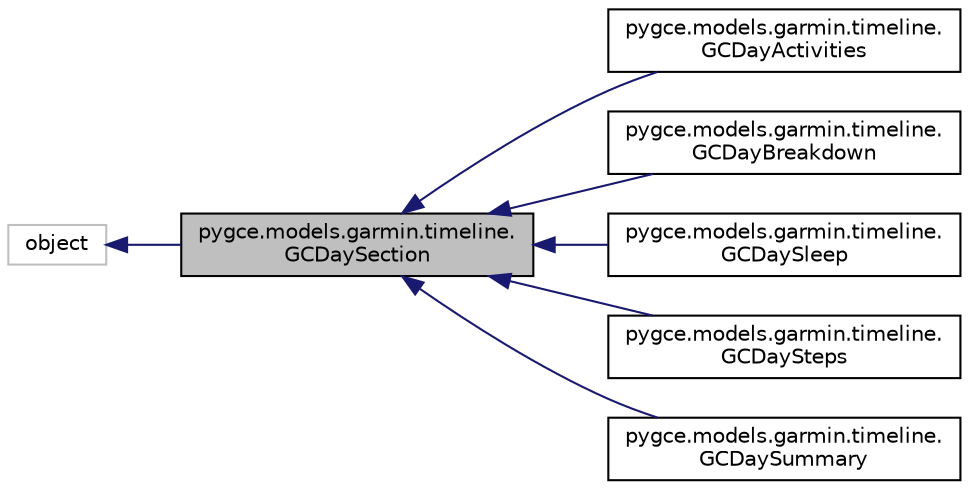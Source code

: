 digraph "pygce.models.garmin.timeline.GCDaySection"
{
  edge [fontname="Helvetica",fontsize="10",labelfontname="Helvetica",labelfontsize="10"];
  node [fontname="Helvetica",fontsize="10",shape=record];
  rankdir="LR";
  Node1 [label="pygce.models.garmin.timeline.\lGCDaySection",height=0.2,width=0.4,color="black", fillcolor="grey75", style="filled", fontcolor="black"];
  Node2 -> Node1 [dir="back",color="midnightblue",fontsize="10",style="solid",fontname="Helvetica"];
  Node2 [label="object",height=0.2,width=0.4,color="grey75", fillcolor="white", style="filled"];
  Node1 -> Node3 [dir="back",color="midnightblue",fontsize="10",style="solid",fontname="Helvetica"];
  Node3 [label="pygce.models.garmin.timeline.\lGCDayActivities",height=0.2,width=0.4,color="black", fillcolor="white", style="filled",URL="$classpygce_1_1models_1_1garmin_1_1timeline_1_1_g_c_day_activities.html"];
  Node1 -> Node4 [dir="back",color="midnightblue",fontsize="10",style="solid",fontname="Helvetica"];
  Node4 [label="pygce.models.garmin.timeline.\lGCDayBreakdown",height=0.2,width=0.4,color="black", fillcolor="white", style="filled",URL="$classpygce_1_1models_1_1garmin_1_1timeline_1_1_g_c_day_breakdown.html"];
  Node1 -> Node5 [dir="back",color="midnightblue",fontsize="10",style="solid",fontname="Helvetica"];
  Node5 [label="pygce.models.garmin.timeline.\lGCDaySleep",height=0.2,width=0.4,color="black", fillcolor="white", style="filled",URL="$classpygce_1_1models_1_1garmin_1_1timeline_1_1_g_c_day_sleep.html"];
  Node1 -> Node6 [dir="back",color="midnightblue",fontsize="10",style="solid",fontname="Helvetica"];
  Node6 [label="pygce.models.garmin.timeline.\lGCDaySteps",height=0.2,width=0.4,color="black", fillcolor="white", style="filled",URL="$classpygce_1_1models_1_1garmin_1_1timeline_1_1_g_c_day_steps.html"];
  Node1 -> Node7 [dir="back",color="midnightblue",fontsize="10",style="solid",fontname="Helvetica"];
  Node7 [label="pygce.models.garmin.timeline.\lGCDaySummary",height=0.2,width=0.4,color="black", fillcolor="white", style="filled",URL="$classpygce_1_1models_1_1garmin_1_1timeline_1_1_g_c_day_summary.html"];
}
